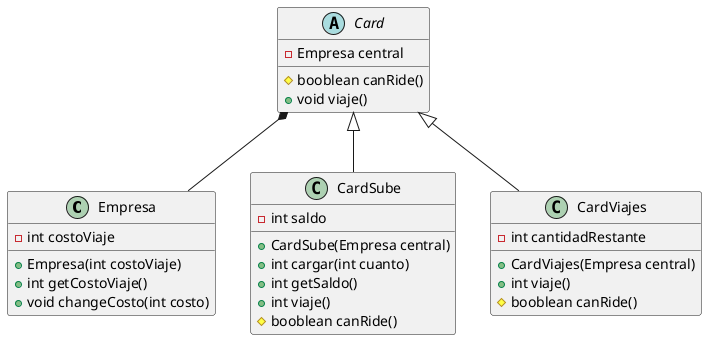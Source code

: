 @startuml

class Empresa{
    -int costoViaje
    +Empresa(int costoViaje)
    +int getCostoViaje()
    +void changeCosto(int costo)
}
abstract class Card{
    -Empresa central
    #booblean canRide()
    +void viaje()
}
Card *-- Empresa

class CardSube{
    -int saldo
    +CardSube(Empresa central)
    +int cargar(int cuanto)
    +int getSaldo()
    +int viaje()
    #booblean canRide()
}
Card <|-- CardSube

class CardViajes{
    -int cantidadRestante
    +CardViajes(Empresa central)
    +int viaje()
    #booblean canRide()
}
Card <|-- CardViajes
@enduml